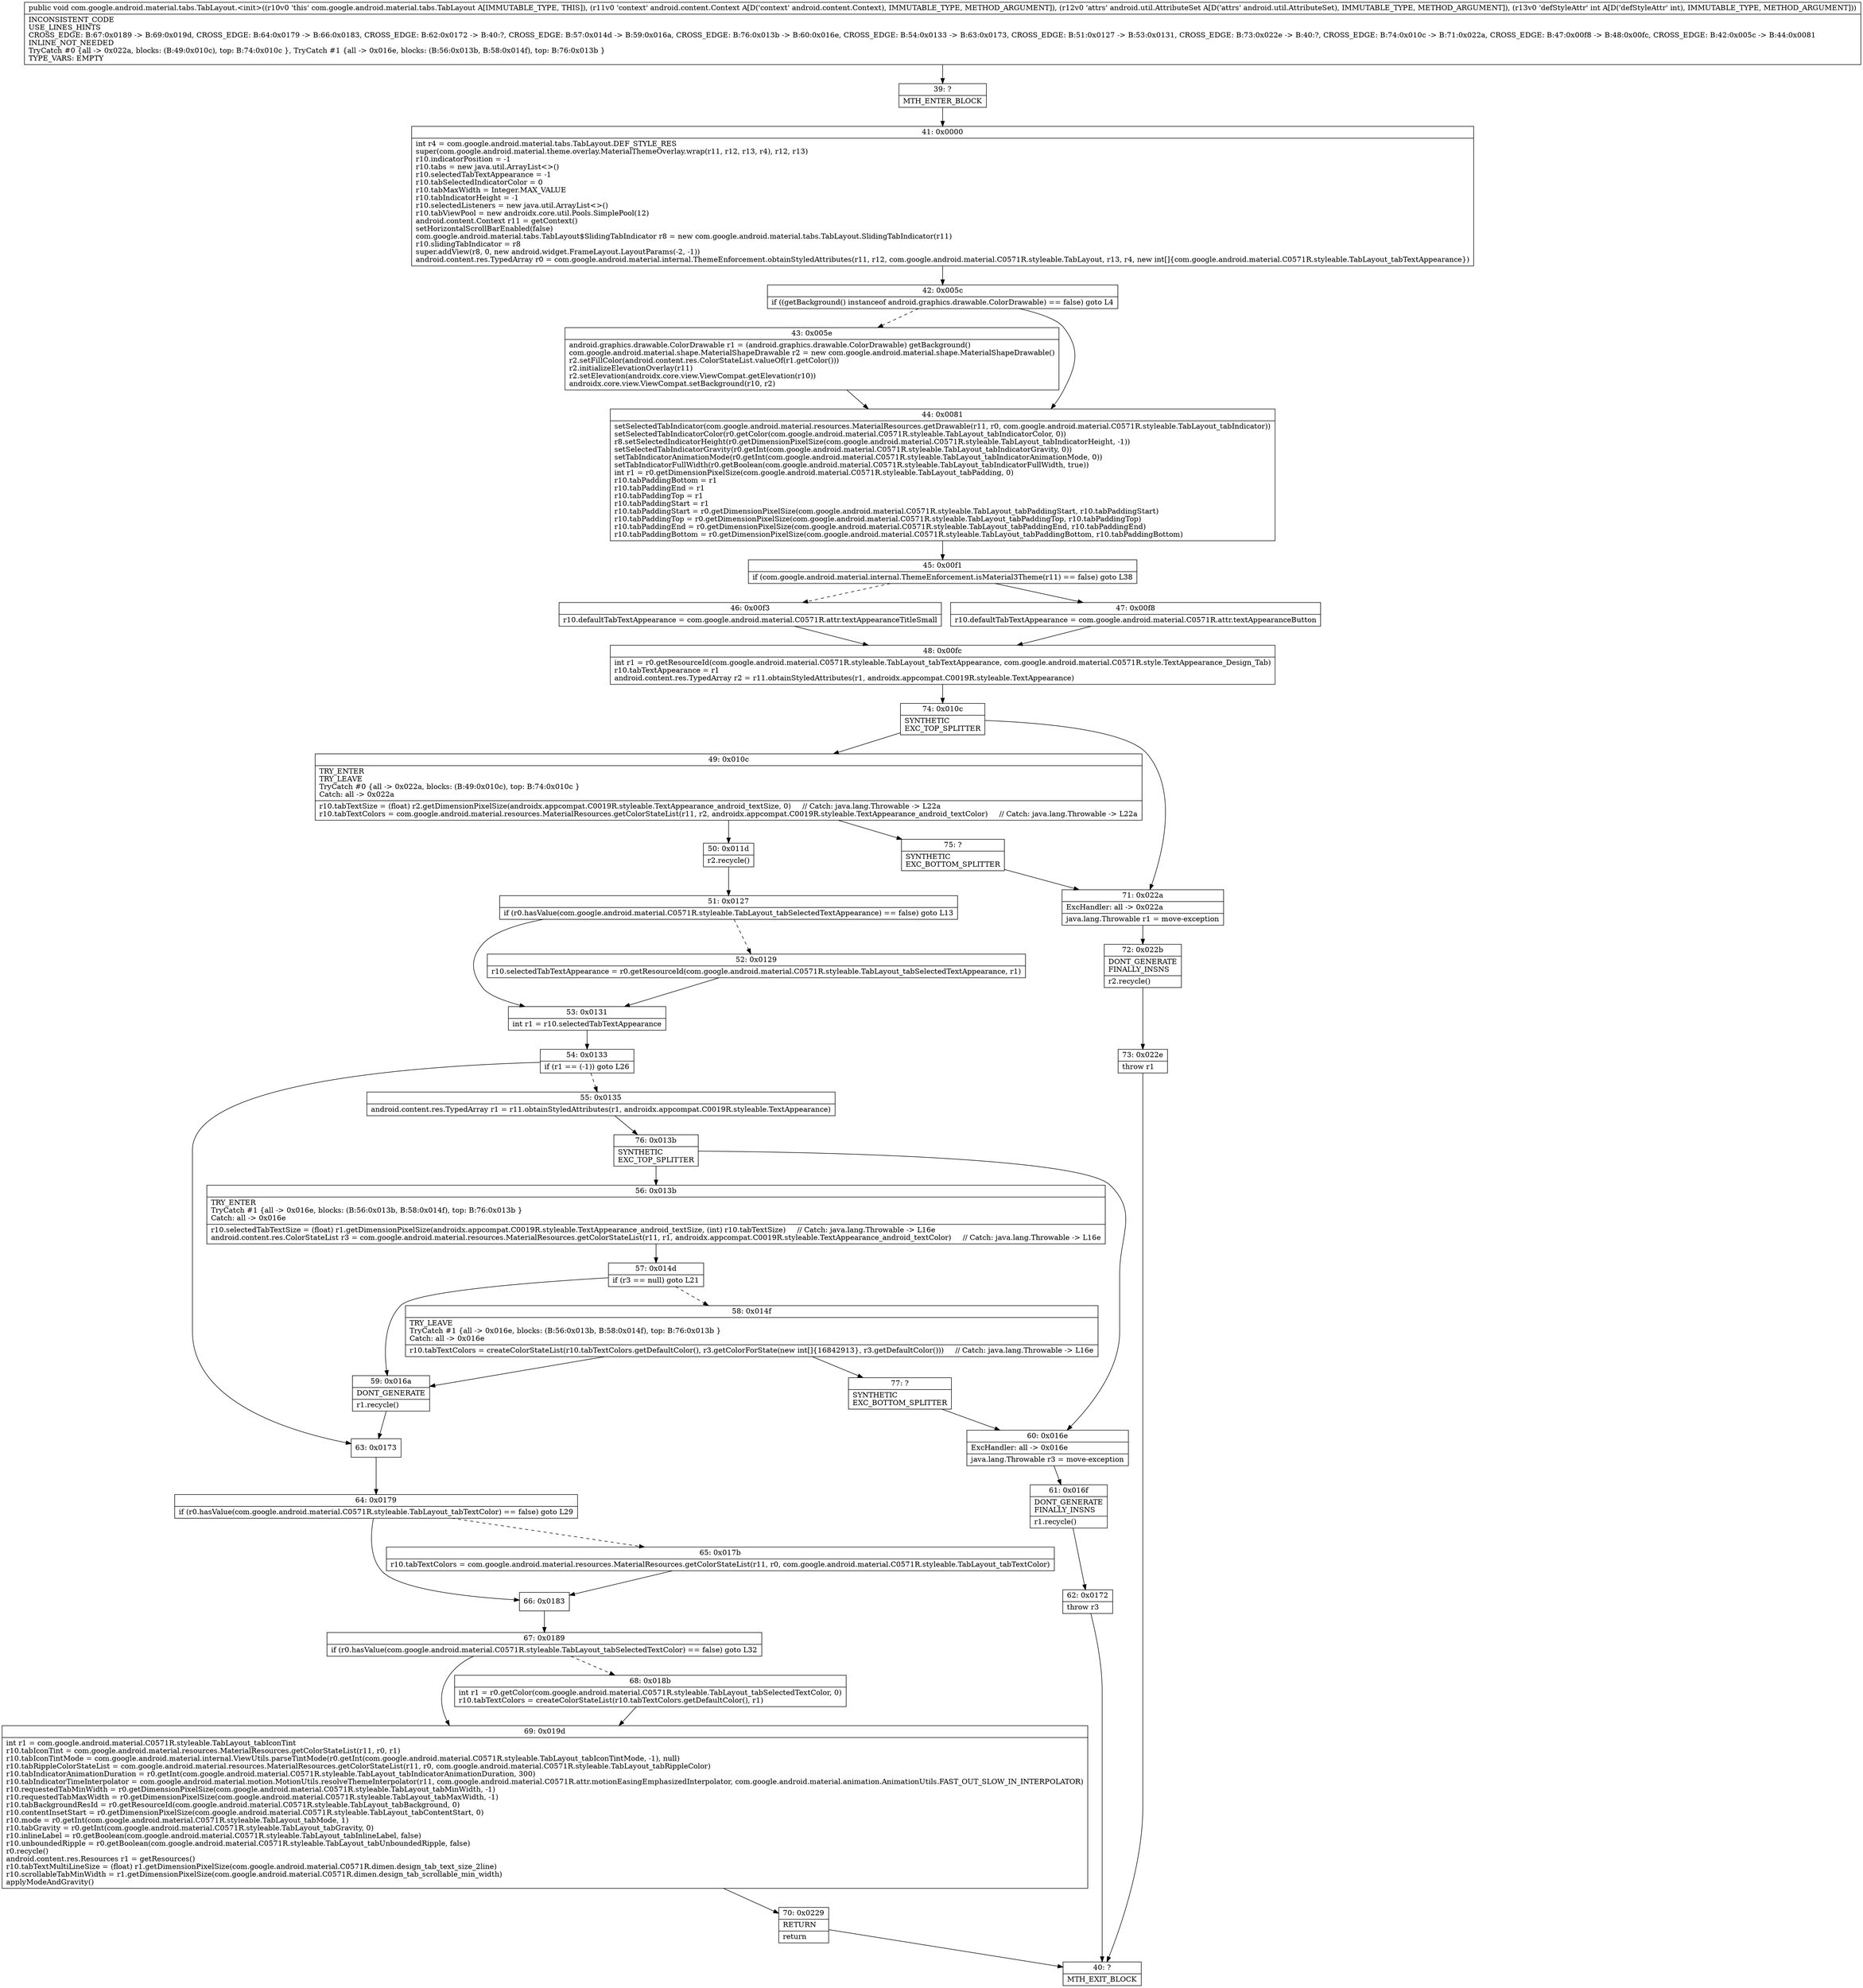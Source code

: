 digraph "CFG forcom.google.android.material.tabs.TabLayout.\<init\>(Landroid\/content\/Context;Landroid\/util\/AttributeSet;I)V" {
Node_39 [shape=record,label="{39\:\ ?|MTH_ENTER_BLOCK\l}"];
Node_41 [shape=record,label="{41\:\ 0x0000|int r4 = com.google.android.material.tabs.TabLayout.DEF_STYLE_RES\lsuper(com.google.android.material.theme.overlay.MaterialThemeOverlay.wrap(r11, r12, r13, r4), r12, r13)\lr10.indicatorPosition = \-1\lr10.tabs = new java.util.ArrayList\<\>()\lr10.selectedTabTextAppearance = \-1\lr10.tabSelectedIndicatorColor = 0\lr10.tabMaxWidth = Integer.MAX_VALUE\lr10.tabIndicatorHeight = \-1\lr10.selectedListeners = new java.util.ArrayList\<\>()\lr10.tabViewPool = new androidx.core.util.Pools.SimplePool(12)\landroid.content.Context r11 = getContext()\lsetHorizontalScrollBarEnabled(false)\lcom.google.android.material.tabs.TabLayout$SlidingTabIndicator r8 = new com.google.android.material.tabs.TabLayout.SlidingTabIndicator(r11)\lr10.slidingTabIndicator = r8\lsuper.addView(r8, 0, new android.widget.FrameLayout.LayoutParams(\-2, \-1))\landroid.content.res.TypedArray r0 = com.google.android.material.internal.ThemeEnforcement.obtainStyledAttributes(r11, r12, com.google.android.material.C0571R.styleable.TabLayout, r13, r4, new int[]\{com.google.android.material.C0571R.styleable.TabLayout_tabTextAppearance\})\l}"];
Node_42 [shape=record,label="{42\:\ 0x005c|if ((getBackground() instanceof android.graphics.drawable.ColorDrawable) == false) goto L4\l}"];
Node_43 [shape=record,label="{43\:\ 0x005e|android.graphics.drawable.ColorDrawable r1 = (android.graphics.drawable.ColorDrawable) getBackground()\lcom.google.android.material.shape.MaterialShapeDrawable r2 = new com.google.android.material.shape.MaterialShapeDrawable()\lr2.setFillColor(android.content.res.ColorStateList.valueOf(r1.getColor()))\lr2.initializeElevationOverlay(r11)\lr2.setElevation(androidx.core.view.ViewCompat.getElevation(r10))\landroidx.core.view.ViewCompat.setBackground(r10, r2)\l}"];
Node_44 [shape=record,label="{44\:\ 0x0081|setSelectedTabIndicator(com.google.android.material.resources.MaterialResources.getDrawable(r11, r0, com.google.android.material.C0571R.styleable.TabLayout_tabIndicator))\lsetSelectedTabIndicatorColor(r0.getColor(com.google.android.material.C0571R.styleable.TabLayout_tabIndicatorColor, 0))\lr8.setSelectedIndicatorHeight(r0.getDimensionPixelSize(com.google.android.material.C0571R.styleable.TabLayout_tabIndicatorHeight, \-1))\lsetSelectedTabIndicatorGravity(r0.getInt(com.google.android.material.C0571R.styleable.TabLayout_tabIndicatorGravity, 0))\lsetTabIndicatorAnimationMode(r0.getInt(com.google.android.material.C0571R.styleable.TabLayout_tabIndicatorAnimationMode, 0))\lsetTabIndicatorFullWidth(r0.getBoolean(com.google.android.material.C0571R.styleable.TabLayout_tabIndicatorFullWidth, true))\lint r1 = r0.getDimensionPixelSize(com.google.android.material.C0571R.styleable.TabLayout_tabPadding, 0)\lr10.tabPaddingBottom = r1\lr10.tabPaddingEnd = r1\lr10.tabPaddingTop = r1\lr10.tabPaddingStart = r1\lr10.tabPaddingStart = r0.getDimensionPixelSize(com.google.android.material.C0571R.styleable.TabLayout_tabPaddingStart, r10.tabPaddingStart)\lr10.tabPaddingTop = r0.getDimensionPixelSize(com.google.android.material.C0571R.styleable.TabLayout_tabPaddingTop, r10.tabPaddingTop)\lr10.tabPaddingEnd = r0.getDimensionPixelSize(com.google.android.material.C0571R.styleable.TabLayout_tabPaddingEnd, r10.tabPaddingEnd)\lr10.tabPaddingBottom = r0.getDimensionPixelSize(com.google.android.material.C0571R.styleable.TabLayout_tabPaddingBottom, r10.tabPaddingBottom)\l}"];
Node_45 [shape=record,label="{45\:\ 0x00f1|if (com.google.android.material.internal.ThemeEnforcement.isMaterial3Theme(r11) == false) goto L38\l}"];
Node_46 [shape=record,label="{46\:\ 0x00f3|r10.defaultTabTextAppearance = com.google.android.material.C0571R.attr.textAppearanceTitleSmall\l}"];
Node_48 [shape=record,label="{48\:\ 0x00fc|int r1 = r0.getResourceId(com.google.android.material.C0571R.styleable.TabLayout_tabTextAppearance, com.google.android.material.C0571R.style.TextAppearance_Design_Tab)\lr10.tabTextAppearance = r1\landroid.content.res.TypedArray r2 = r11.obtainStyledAttributes(r1, androidx.appcompat.C0019R.styleable.TextAppearance)\l}"];
Node_74 [shape=record,label="{74\:\ 0x010c|SYNTHETIC\lEXC_TOP_SPLITTER\l}"];
Node_49 [shape=record,label="{49\:\ 0x010c|TRY_ENTER\lTRY_LEAVE\lTryCatch #0 \{all \-\> 0x022a, blocks: (B:49:0x010c), top: B:74:0x010c \}\lCatch: all \-\> 0x022a\l|r10.tabTextSize = (float) r2.getDimensionPixelSize(androidx.appcompat.C0019R.styleable.TextAppearance_android_textSize, 0)     \/\/ Catch: java.lang.Throwable \-\> L22a\lr10.tabTextColors = com.google.android.material.resources.MaterialResources.getColorStateList(r11, r2, androidx.appcompat.C0019R.styleable.TextAppearance_android_textColor)     \/\/ Catch: java.lang.Throwable \-\> L22a\l}"];
Node_50 [shape=record,label="{50\:\ 0x011d|r2.recycle()\l}"];
Node_51 [shape=record,label="{51\:\ 0x0127|if (r0.hasValue(com.google.android.material.C0571R.styleable.TabLayout_tabSelectedTextAppearance) == false) goto L13\l}"];
Node_52 [shape=record,label="{52\:\ 0x0129|r10.selectedTabTextAppearance = r0.getResourceId(com.google.android.material.C0571R.styleable.TabLayout_tabSelectedTextAppearance, r1)\l}"];
Node_53 [shape=record,label="{53\:\ 0x0131|int r1 = r10.selectedTabTextAppearance\l}"];
Node_54 [shape=record,label="{54\:\ 0x0133|if (r1 == (\-1)) goto L26\l}"];
Node_55 [shape=record,label="{55\:\ 0x0135|android.content.res.TypedArray r1 = r11.obtainStyledAttributes(r1, androidx.appcompat.C0019R.styleable.TextAppearance)\l}"];
Node_76 [shape=record,label="{76\:\ 0x013b|SYNTHETIC\lEXC_TOP_SPLITTER\l}"];
Node_56 [shape=record,label="{56\:\ 0x013b|TRY_ENTER\lTryCatch #1 \{all \-\> 0x016e, blocks: (B:56:0x013b, B:58:0x014f), top: B:76:0x013b \}\lCatch: all \-\> 0x016e\l|r10.selectedTabTextSize = (float) r1.getDimensionPixelSize(androidx.appcompat.C0019R.styleable.TextAppearance_android_textSize, (int) r10.tabTextSize)     \/\/ Catch: java.lang.Throwable \-\> L16e\landroid.content.res.ColorStateList r3 = com.google.android.material.resources.MaterialResources.getColorStateList(r11, r1, androidx.appcompat.C0019R.styleable.TextAppearance_android_textColor)     \/\/ Catch: java.lang.Throwable \-\> L16e\l}"];
Node_57 [shape=record,label="{57\:\ 0x014d|if (r3 == null) goto L21\l}"];
Node_58 [shape=record,label="{58\:\ 0x014f|TRY_LEAVE\lTryCatch #1 \{all \-\> 0x016e, blocks: (B:56:0x013b, B:58:0x014f), top: B:76:0x013b \}\lCatch: all \-\> 0x016e\l|r10.tabTextColors = createColorStateList(r10.tabTextColors.getDefaultColor(), r3.getColorForState(new int[]\{16842913\}, r3.getDefaultColor()))     \/\/ Catch: java.lang.Throwable \-\> L16e\l}"];
Node_77 [shape=record,label="{77\:\ ?|SYNTHETIC\lEXC_BOTTOM_SPLITTER\l}"];
Node_59 [shape=record,label="{59\:\ 0x016a|DONT_GENERATE\l|r1.recycle()\l}"];
Node_60 [shape=record,label="{60\:\ 0x016e|ExcHandler: all \-\> 0x016e\l|java.lang.Throwable r3 = move\-exception\l}"];
Node_61 [shape=record,label="{61\:\ 0x016f|DONT_GENERATE\lFINALLY_INSNS\l|r1.recycle()\l}"];
Node_62 [shape=record,label="{62\:\ 0x0172|throw r3\l}"];
Node_40 [shape=record,label="{40\:\ ?|MTH_EXIT_BLOCK\l}"];
Node_63 [shape=record,label="{63\:\ 0x0173}"];
Node_64 [shape=record,label="{64\:\ 0x0179|if (r0.hasValue(com.google.android.material.C0571R.styleable.TabLayout_tabTextColor) == false) goto L29\l}"];
Node_65 [shape=record,label="{65\:\ 0x017b|r10.tabTextColors = com.google.android.material.resources.MaterialResources.getColorStateList(r11, r0, com.google.android.material.C0571R.styleable.TabLayout_tabTextColor)\l}"];
Node_66 [shape=record,label="{66\:\ 0x0183}"];
Node_67 [shape=record,label="{67\:\ 0x0189|if (r0.hasValue(com.google.android.material.C0571R.styleable.TabLayout_tabSelectedTextColor) == false) goto L32\l}"];
Node_68 [shape=record,label="{68\:\ 0x018b|int r1 = r0.getColor(com.google.android.material.C0571R.styleable.TabLayout_tabSelectedTextColor, 0)\lr10.tabTextColors = createColorStateList(r10.tabTextColors.getDefaultColor(), r1)\l}"];
Node_69 [shape=record,label="{69\:\ 0x019d|int r1 = com.google.android.material.C0571R.styleable.TabLayout_tabIconTint\lr10.tabIconTint = com.google.android.material.resources.MaterialResources.getColorStateList(r11, r0, r1)\lr10.tabIconTintMode = com.google.android.material.internal.ViewUtils.parseTintMode(r0.getInt(com.google.android.material.C0571R.styleable.TabLayout_tabIconTintMode, \-1), null)\lr10.tabRippleColorStateList = com.google.android.material.resources.MaterialResources.getColorStateList(r11, r0, com.google.android.material.C0571R.styleable.TabLayout_tabRippleColor)\lr10.tabIndicatorAnimationDuration = r0.getInt(com.google.android.material.C0571R.styleable.TabLayout_tabIndicatorAnimationDuration, 300)\lr10.tabIndicatorTimeInterpolator = com.google.android.material.motion.MotionUtils.resolveThemeInterpolator(r11, com.google.android.material.C0571R.attr.motionEasingEmphasizedInterpolator, com.google.android.material.animation.AnimationUtils.FAST_OUT_SLOW_IN_INTERPOLATOR)\lr10.requestedTabMinWidth = r0.getDimensionPixelSize(com.google.android.material.C0571R.styleable.TabLayout_tabMinWidth, \-1)\lr10.requestedTabMaxWidth = r0.getDimensionPixelSize(com.google.android.material.C0571R.styleable.TabLayout_tabMaxWidth, \-1)\lr10.tabBackgroundResId = r0.getResourceId(com.google.android.material.C0571R.styleable.TabLayout_tabBackground, 0)\lr10.contentInsetStart = r0.getDimensionPixelSize(com.google.android.material.C0571R.styleable.TabLayout_tabContentStart, 0)\lr10.mode = r0.getInt(com.google.android.material.C0571R.styleable.TabLayout_tabMode, 1)\lr10.tabGravity = r0.getInt(com.google.android.material.C0571R.styleable.TabLayout_tabGravity, 0)\lr10.inlineLabel = r0.getBoolean(com.google.android.material.C0571R.styleable.TabLayout_tabInlineLabel, false)\lr10.unboundedRipple = r0.getBoolean(com.google.android.material.C0571R.styleable.TabLayout_tabUnboundedRipple, false)\lr0.recycle()\landroid.content.res.Resources r1 = getResources()\lr10.tabTextMultiLineSize = (float) r1.getDimensionPixelSize(com.google.android.material.C0571R.dimen.design_tab_text_size_2line)\lr10.scrollableTabMinWidth = r1.getDimensionPixelSize(com.google.android.material.C0571R.dimen.design_tab_scrollable_min_width)\lapplyModeAndGravity()\l}"];
Node_70 [shape=record,label="{70\:\ 0x0229|RETURN\l|return\l}"];
Node_75 [shape=record,label="{75\:\ ?|SYNTHETIC\lEXC_BOTTOM_SPLITTER\l}"];
Node_71 [shape=record,label="{71\:\ 0x022a|ExcHandler: all \-\> 0x022a\l|java.lang.Throwable r1 = move\-exception\l}"];
Node_72 [shape=record,label="{72\:\ 0x022b|DONT_GENERATE\lFINALLY_INSNS\l|r2.recycle()\l}"];
Node_73 [shape=record,label="{73\:\ 0x022e|throw r1\l}"];
Node_47 [shape=record,label="{47\:\ 0x00f8|r10.defaultTabTextAppearance = com.google.android.material.C0571R.attr.textAppearanceButton\l}"];
MethodNode[shape=record,label="{public void com.google.android.material.tabs.TabLayout.\<init\>((r10v0 'this' com.google.android.material.tabs.TabLayout A[IMMUTABLE_TYPE, THIS]), (r11v0 'context' android.content.Context A[D('context' android.content.Context), IMMUTABLE_TYPE, METHOD_ARGUMENT]), (r12v0 'attrs' android.util.AttributeSet A[D('attrs' android.util.AttributeSet), IMMUTABLE_TYPE, METHOD_ARGUMENT]), (r13v0 'defStyleAttr' int A[D('defStyleAttr' int), IMMUTABLE_TYPE, METHOD_ARGUMENT]))  | INCONSISTENT_CODE\lUSE_LINES_HINTS\lCROSS_EDGE: B:67:0x0189 \-\> B:69:0x019d, CROSS_EDGE: B:64:0x0179 \-\> B:66:0x0183, CROSS_EDGE: B:62:0x0172 \-\> B:40:?, CROSS_EDGE: B:57:0x014d \-\> B:59:0x016a, CROSS_EDGE: B:76:0x013b \-\> B:60:0x016e, CROSS_EDGE: B:54:0x0133 \-\> B:63:0x0173, CROSS_EDGE: B:51:0x0127 \-\> B:53:0x0131, CROSS_EDGE: B:73:0x022e \-\> B:40:?, CROSS_EDGE: B:74:0x010c \-\> B:71:0x022a, CROSS_EDGE: B:47:0x00f8 \-\> B:48:0x00fc, CROSS_EDGE: B:42:0x005c \-\> B:44:0x0081\lINLINE_NOT_NEEDED\lTryCatch #0 \{all \-\> 0x022a, blocks: (B:49:0x010c), top: B:74:0x010c \}, TryCatch #1 \{all \-\> 0x016e, blocks: (B:56:0x013b, B:58:0x014f), top: B:76:0x013b \}\lTYPE_VARS: EMPTY\l}"];
MethodNode -> Node_39;Node_39 -> Node_41;
Node_41 -> Node_42;
Node_42 -> Node_43[style=dashed];
Node_42 -> Node_44;
Node_43 -> Node_44;
Node_44 -> Node_45;
Node_45 -> Node_46[style=dashed];
Node_45 -> Node_47;
Node_46 -> Node_48;
Node_48 -> Node_74;
Node_74 -> Node_49;
Node_74 -> Node_71;
Node_49 -> Node_50;
Node_49 -> Node_75;
Node_50 -> Node_51;
Node_51 -> Node_52[style=dashed];
Node_51 -> Node_53;
Node_52 -> Node_53;
Node_53 -> Node_54;
Node_54 -> Node_55[style=dashed];
Node_54 -> Node_63;
Node_55 -> Node_76;
Node_76 -> Node_56;
Node_76 -> Node_60;
Node_56 -> Node_57;
Node_57 -> Node_58[style=dashed];
Node_57 -> Node_59;
Node_58 -> Node_59;
Node_58 -> Node_77;
Node_77 -> Node_60;
Node_59 -> Node_63;
Node_60 -> Node_61;
Node_61 -> Node_62;
Node_62 -> Node_40;
Node_63 -> Node_64;
Node_64 -> Node_65[style=dashed];
Node_64 -> Node_66;
Node_65 -> Node_66;
Node_66 -> Node_67;
Node_67 -> Node_68[style=dashed];
Node_67 -> Node_69;
Node_68 -> Node_69;
Node_69 -> Node_70;
Node_70 -> Node_40;
Node_75 -> Node_71;
Node_71 -> Node_72;
Node_72 -> Node_73;
Node_73 -> Node_40;
Node_47 -> Node_48;
}

